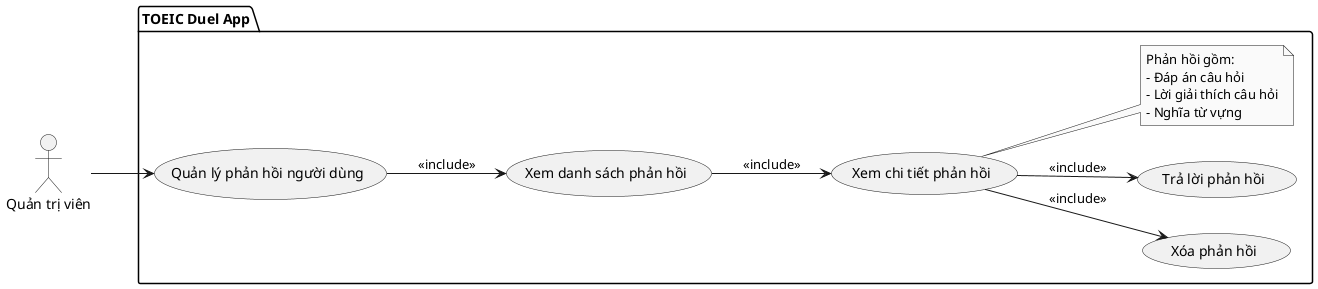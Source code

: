 @startuml
skinparam monochrome true
left to right direction

actor "Quản trị viên" as Admin

package "TOEIC Duel App" {
  usecase "Quản lý phản hồi người dùng" as UC_ManageFeedback
  usecase "Xem danh sách phản hồi" as UC_ViewFeedbackList
  usecase "Xem chi tiết phản hồi" as UC_ViewFeedbackDetail
  usecase "Xóa phản hồi" as UC_DeleteFeedback
  usecase "Trả lời phản hồi" as UC_ReplyFeedback

  UC_ManageFeedback --> UC_ViewFeedbackList : <<include>>
  UC_ViewFeedbackList --> UC_ViewFeedbackDetail : <<include>>
  UC_ViewFeedbackDetail -down-> UC_DeleteFeedback : <<include>>
  UC_ViewFeedbackDetail -down-> UC_ReplyFeedback : <<include>>

  note right of UC_ViewFeedbackDetail
    Phản hồi gồm:
    - Đáp án câu hỏi
    - Lời giải thích câu hỏi
    - Nghĩa từ vựng
  end note
}

Admin --> UC_ManageFeedback

@enduml